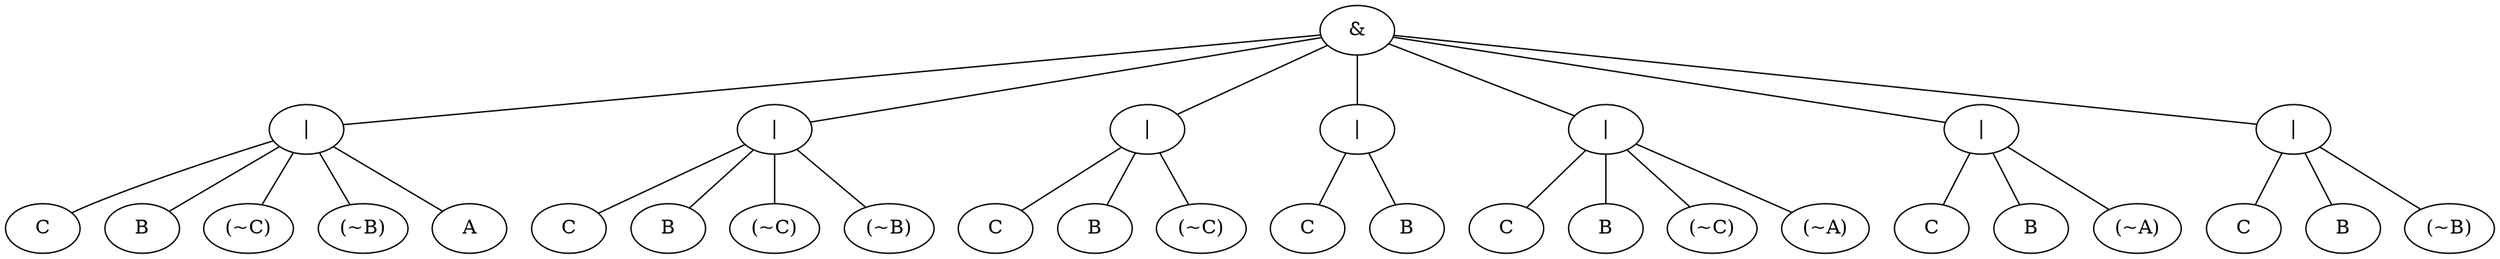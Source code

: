 graph cnf {
node1 [label = "&"]
node2 [label = "|"]
node1 -- node2
node3 [label = "C"]
node2 -- node3
node4 [label = "B"]
node2 -- node4
node5 [label = "(~C)"]
node2 -- node5
node6 [label = "(~B)"]
node2 -- node6
node7 [label = "A"]
node2 -- node7
node8 [label = "|"]
node1 -- node8
node9 [label = "C"]
node8 -- node9
node10 [label = "B"]
node8 -- node10
node11 [label = "(~C)"]
node8 -- node11
node12 [label = "(~B)"]
node8 -- node12
node13 [label = "|"]
node1 -- node13
node14 [label = "C"]
node13 -- node14
node15 [label = "B"]
node13 -- node15
node16 [label = "(~C)"]
node13 -- node16
node17 [label = "|"]
node1 -- node17
node18 [label = "C"]
node17 -- node18
node19 [label = "B"]
node17 -- node19
node20 [label = "|"]
node1 -- node20
node21 [label = "C"]
node20 -- node21
node22 [label = "B"]
node20 -- node22
node23 [label = "(~C)"]
node20 -- node23
node24 [label = "(~A)"]
node20 -- node24
node25 [label = "|"]
node1 -- node25
node26 [label = "C"]
node25 -- node26
node27 [label = "B"]
node25 -- node27
node28 [label = "(~A)"]
node25 -- node28
node29 [label = "|"]
node1 -- node29
node30 [label = "C"]
node29 -- node30
node31 [label = "B"]
node29 -- node31
node32 [label = "(~B)"]
node29 -- node32}